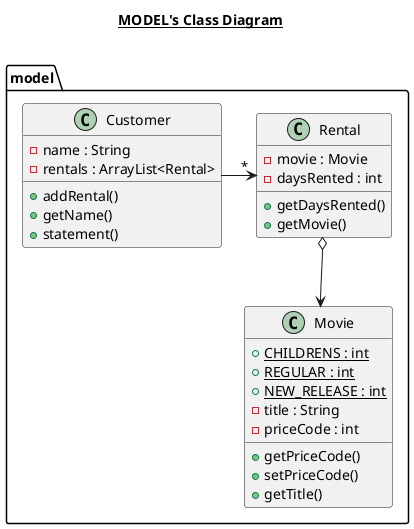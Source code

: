 @startuml

title __MODEL's Class Diagram__\n

  package model {
    class Customer {
        - name : String
        - rentals : ArrayList<Rental>
        + addRental()
        + getName()
        + statement()
    }
  }


  package model {
    class Movie {
        {static} + CHILDRENS : int
        {static} + REGULAR : int
        {static} + NEW_RELEASE : int
        - title : String
        - priceCode : int
        + getPriceCode()
        + setPriceCode()
        + getTitle()
    }
  }


  package model {
    class Rental {
        - movie : Movie
        - daysRented : int
        + getDaysRented()
        + getMovie()
    }
  }


  Rental o--> Movie
  Customer -right-> "*" Rental



@enduml
